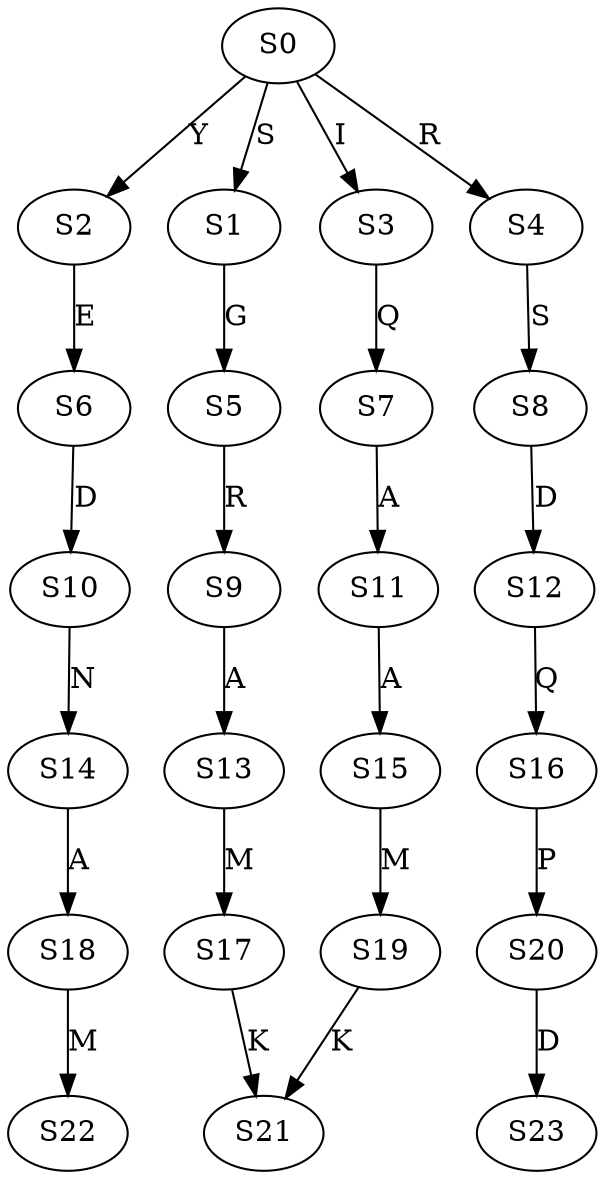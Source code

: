 strict digraph  {
	S0 -> S1 [ label = S ];
	S0 -> S2 [ label = Y ];
	S0 -> S3 [ label = I ];
	S0 -> S4 [ label = R ];
	S1 -> S5 [ label = G ];
	S2 -> S6 [ label = E ];
	S3 -> S7 [ label = Q ];
	S4 -> S8 [ label = S ];
	S5 -> S9 [ label = R ];
	S6 -> S10 [ label = D ];
	S7 -> S11 [ label = A ];
	S8 -> S12 [ label = D ];
	S9 -> S13 [ label = A ];
	S10 -> S14 [ label = N ];
	S11 -> S15 [ label = A ];
	S12 -> S16 [ label = Q ];
	S13 -> S17 [ label = M ];
	S14 -> S18 [ label = A ];
	S15 -> S19 [ label = M ];
	S16 -> S20 [ label = P ];
	S17 -> S21 [ label = K ];
	S18 -> S22 [ label = M ];
	S19 -> S21 [ label = K ];
	S20 -> S23 [ label = D ];
}
